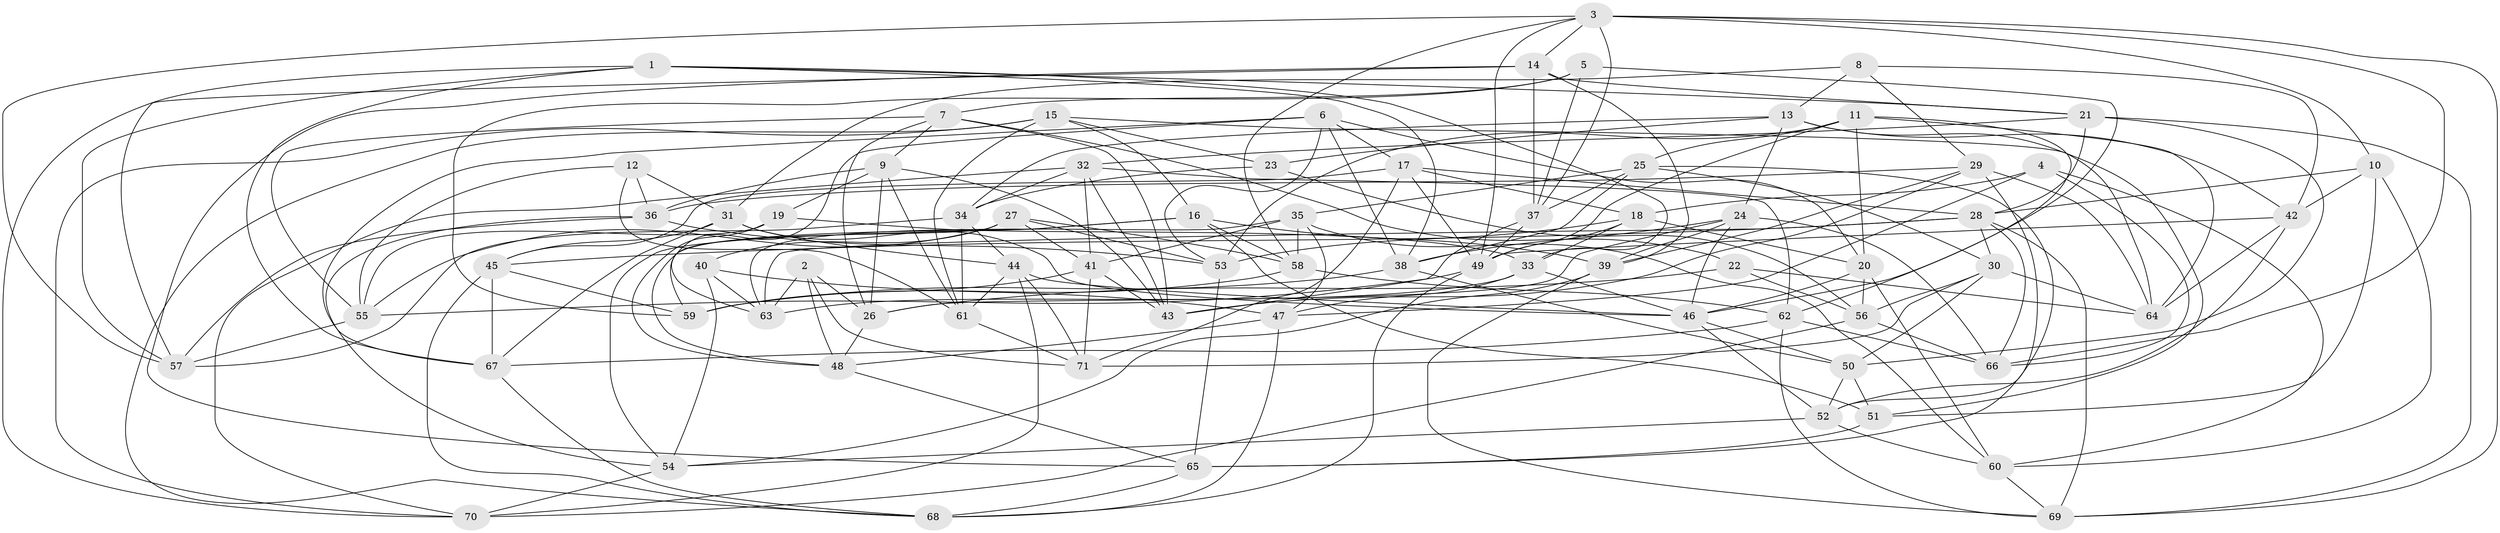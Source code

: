 // original degree distribution, {4: 1.0}
// Generated by graph-tools (version 1.1) at 2025/50/03/09/25 03:50:50]
// undirected, 71 vertices, 207 edges
graph export_dot {
graph [start="1"]
  node [color=gray90,style=filled];
  1;
  2;
  3;
  4;
  5;
  6;
  7;
  8;
  9;
  10;
  11;
  12;
  13;
  14;
  15;
  16;
  17;
  18;
  19;
  20;
  21;
  22;
  23;
  24;
  25;
  26;
  27;
  28;
  29;
  30;
  31;
  32;
  33;
  34;
  35;
  36;
  37;
  38;
  39;
  40;
  41;
  42;
  43;
  44;
  45;
  46;
  47;
  48;
  49;
  50;
  51;
  52;
  53;
  54;
  55;
  56;
  57;
  58;
  59;
  60;
  61;
  62;
  63;
  64;
  65;
  66;
  67;
  68;
  69;
  70;
  71;
  1 -- 21 [weight=1.0];
  1 -- 33 [weight=1.0];
  1 -- 38 [weight=1.0];
  1 -- 57 [weight=1.0];
  1 -- 67 [weight=1.0];
  1 -- 70 [weight=1.0];
  2 -- 26 [weight=1.0];
  2 -- 48 [weight=1.0];
  2 -- 63 [weight=1.0];
  2 -- 71 [weight=1.0];
  3 -- 10 [weight=1.0];
  3 -- 14 [weight=1.0];
  3 -- 37 [weight=1.0];
  3 -- 49 [weight=1.0];
  3 -- 57 [weight=1.0];
  3 -- 58 [weight=1.0];
  3 -- 66 [weight=1.0];
  3 -- 69 [weight=1.0];
  4 -- 18 [weight=1.0];
  4 -- 47 [weight=1.0];
  4 -- 60 [weight=1.0];
  4 -- 66 [weight=1.0];
  5 -- 7 [weight=1.0];
  5 -- 37 [weight=1.0];
  5 -- 46 [weight=1.0];
  5 -- 59 [weight=1.0];
  6 -- 17 [weight=1.0];
  6 -- 20 [weight=1.0];
  6 -- 38 [weight=1.0];
  6 -- 53 [weight=1.0];
  6 -- 63 [weight=1.0];
  6 -- 67 [weight=1.0];
  7 -- 9 [weight=1.0];
  7 -- 22 [weight=1.0];
  7 -- 26 [weight=1.0];
  7 -- 43 [weight=1.0];
  7 -- 55 [weight=1.0];
  8 -- 13 [weight=1.0];
  8 -- 29 [weight=1.0];
  8 -- 31 [weight=1.0];
  8 -- 42 [weight=1.0];
  9 -- 19 [weight=1.0];
  9 -- 26 [weight=1.0];
  9 -- 36 [weight=1.0];
  9 -- 43 [weight=1.0];
  9 -- 61 [weight=1.0];
  10 -- 28 [weight=1.0];
  10 -- 42 [weight=1.0];
  10 -- 51 [weight=2.0];
  10 -- 60 [weight=1.0];
  11 -- 20 [weight=1.0];
  11 -- 25 [weight=1.0];
  11 -- 49 [weight=1.0];
  11 -- 53 [weight=1.0];
  11 -- 62 [weight=1.0];
  11 -- 64 [weight=1.0];
  12 -- 31 [weight=1.0];
  12 -- 36 [weight=1.0];
  12 -- 55 [weight=1.0];
  12 -- 61 [weight=1.0];
  13 -- 23 [weight=1.0];
  13 -- 24 [weight=1.0];
  13 -- 34 [weight=1.0];
  13 -- 42 [weight=1.0];
  13 -- 51 [weight=1.0];
  14 -- 21 [weight=1.0];
  14 -- 37 [weight=1.0];
  14 -- 39 [weight=1.0];
  14 -- 57 [weight=1.0];
  14 -- 65 [weight=1.0];
  15 -- 16 [weight=1.0];
  15 -- 23 [weight=1.0];
  15 -- 61 [weight=1.0];
  15 -- 64 [weight=1.0];
  15 -- 68 [weight=1.0];
  15 -- 70 [weight=1.0];
  16 -- 39 [weight=1.0];
  16 -- 48 [weight=1.0];
  16 -- 51 [weight=1.0];
  16 -- 54 [weight=1.0];
  16 -- 58 [weight=1.0];
  17 -- 18 [weight=1.0];
  17 -- 28 [weight=1.0];
  17 -- 45 [weight=1.0];
  17 -- 49 [weight=1.0];
  17 -- 71 [weight=1.0];
  18 -- 20 [weight=1.0];
  18 -- 33 [weight=1.0];
  18 -- 49 [weight=1.0];
  18 -- 53 [weight=1.0];
  19 -- 33 [weight=1.0];
  19 -- 48 [weight=1.0];
  19 -- 55 [weight=1.0];
  20 -- 46 [weight=1.0];
  20 -- 56 [weight=1.0];
  20 -- 60 [weight=1.0];
  21 -- 28 [weight=1.0];
  21 -- 32 [weight=1.0];
  21 -- 50 [weight=1.0];
  21 -- 69 [weight=1.0];
  22 -- 26 [weight=1.0];
  22 -- 56 [weight=1.0];
  22 -- 64 [weight=1.0];
  23 -- 34 [weight=1.0];
  23 -- 56 [weight=1.0];
  24 -- 26 [weight=1.0];
  24 -- 38 [weight=1.0];
  24 -- 39 [weight=1.0];
  24 -- 46 [weight=1.0];
  24 -- 66 [weight=1.0];
  25 -- 30 [weight=1.0];
  25 -- 35 [weight=1.0];
  25 -- 37 [weight=1.0];
  25 -- 38 [weight=1.0];
  25 -- 65 [weight=1.0];
  26 -- 48 [weight=1.0];
  27 -- 40 [weight=1.0];
  27 -- 41 [weight=1.0];
  27 -- 53 [weight=1.0];
  27 -- 55 [weight=1.0];
  27 -- 58 [weight=1.0];
  27 -- 59 [weight=1.0];
  28 -- 30 [weight=1.0];
  28 -- 45 [weight=1.0];
  28 -- 63 [weight=1.0];
  28 -- 66 [weight=1.0];
  28 -- 69 [weight=1.0];
  29 -- 36 [weight=1.0];
  29 -- 39 [weight=1.0];
  29 -- 43 [weight=1.0];
  29 -- 52 [weight=1.0];
  29 -- 64 [weight=1.0];
  30 -- 50 [weight=1.0];
  30 -- 56 [weight=1.0];
  30 -- 64 [weight=1.0];
  30 -- 71 [weight=1.0];
  31 -- 44 [weight=1.0];
  31 -- 45 [weight=1.0];
  31 -- 46 [weight=1.0];
  31 -- 67 [weight=1.0];
  32 -- 34 [weight=1.0];
  32 -- 41 [weight=1.0];
  32 -- 43 [weight=1.0];
  32 -- 62 [weight=1.0];
  32 -- 70 [weight=1.0];
  33 -- 46 [weight=1.0];
  33 -- 47 [weight=1.0];
  33 -- 63 [weight=1.0];
  34 -- 44 [weight=1.0];
  34 -- 57 [weight=1.0];
  34 -- 61 [weight=1.0];
  35 -- 41 [weight=1.0];
  35 -- 47 [weight=1.0];
  35 -- 58 [weight=1.0];
  35 -- 60 [weight=1.0];
  35 -- 63 [weight=1.0];
  36 -- 53 [weight=1.0];
  36 -- 54 [weight=1.0];
  36 -- 57 [weight=1.0];
  37 -- 43 [weight=1.0];
  37 -- 49 [weight=1.0];
  38 -- 50 [weight=1.0];
  38 -- 59 [weight=1.0];
  39 -- 54 [weight=1.0];
  39 -- 69 [weight=1.0];
  40 -- 47 [weight=1.0];
  40 -- 54 [weight=1.0];
  40 -- 63 [weight=1.0];
  41 -- 43 [weight=1.0];
  41 -- 59 [weight=1.0];
  41 -- 71 [weight=1.0];
  42 -- 49 [weight=1.0];
  42 -- 52 [weight=1.0];
  42 -- 64 [weight=1.0];
  44 -- 46 [weight=1.0];
  44 -- 61 [weight=1.0];
  44 -- 70 [weight=1.0];
  44 -- 71 [weight=1.0];
  45 -- 59 [weight=1.0];
  45 -- 67 [weight=1.0];
  45 -- 68 [weight=1.0];
  46 -- 50 [weight=1.0];
  46 -- 52 [weight=1.0];
  47 -- 48 [weight=1.0];
  47 -- 68 [weight=1.0];
  48 -- 65 [weight=1.0];
  49 -- 55 [weight=1.0];
  49 -- 68 [weight=1.0];
  50 -- 51 [weight=1.0];
  50 -- 52 [weight=1.0];
  51 -- 65 [weight=1.0];
  52 -- 54 [weight=1.0];
  52 -- 60 [weight=1.0];
  53 -- 65 [weight=1.0];
  54 -- 70 [weight=1.0];
  55 -- 57 [weight=1.0];
  56 -- 66 [weight=1.0];
  56 -- 70 [weight=1.0];
  58 -- 59 [weight=1.0];
  58 -- 62 [weight=1.0];
  60 -- 69 [weight=1.0];
  61 -- 71 [weight=1.0];
  62 -- 66 [weight=1.0];
  62 -- 67 [weight=1.0];
  62 -- 69 [weight=1.0];
  65 -- 68 [weight=1.0];
  67 -- 68 [weight=1.0];
}
